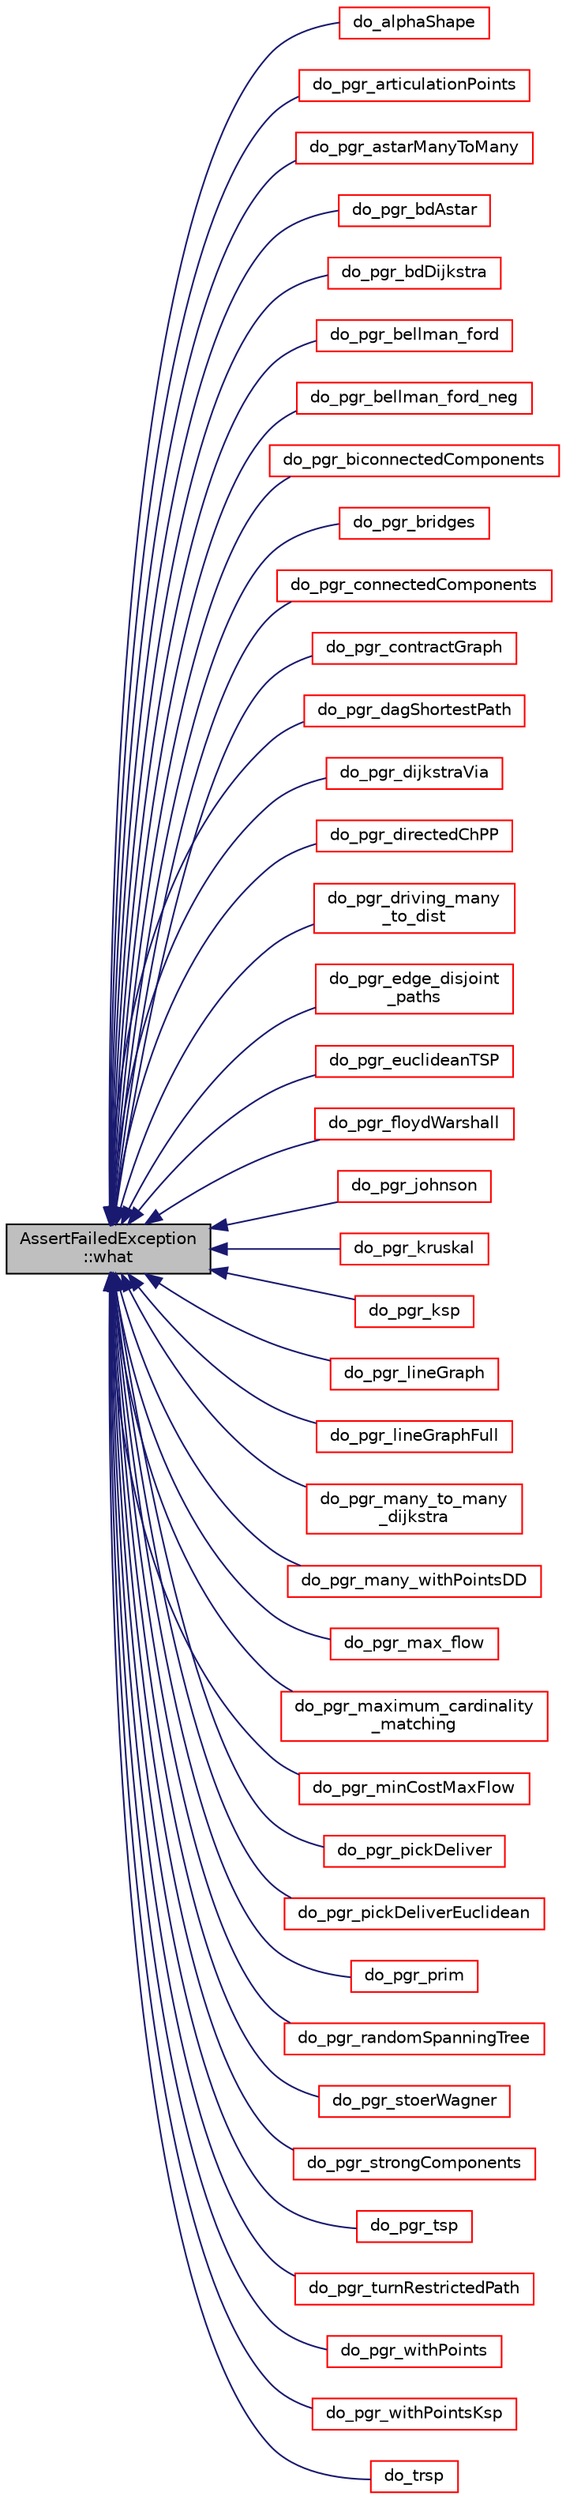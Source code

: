 digraph "AssertFailedException::what"
{
  edge [fontname="Helvetica",fontsize="10",labelfontname="Helvetica",labelfontsize="10"];
  node [fontname="Helvetica",fontsize="10",shape=record];
  rankdir="LR";
  Node5 [label="AssertFailedException\l::what",height=0.2,width=0.4,color="black", fillcolor="grey75", style="filled", fontcolor="black"];
  Node5 -> Node6 [dir="back",color="midnightblue",fontsize="10",style="solid",fontname="Helvetica"];
  Node6 [label="do_alphaShape",height=0.2,width=0.4,color="red", fillcolor="white", style="filled",URL="$alphaShape__driver_8h.html#a214d4604e7618e742c292fea966712c7"];
  Node5 -> Node9 [dir="back",color="midnightblue",fontsize="10",style="solid",fontname="Helvetica"];
  Node9 [label="do_pgr_articulationPoints",height=0.2,width=0.4,color="red", fillcolor="white", style="filled",URL="$articulationPoints__driver_8h.html#a5044a6a446563f721c2e07a2e890d666"];
  Node5 -> Node12 [dir="back",color="midnightblue",fontsize="10",style="solid",fontname="Helvetica"];
  Node12 [label="do_pgr_astarManyToMany",height=0.2,width=0.4,color="red", fillcolor="white", style="filled",URL="$astar__driver_8h.html#a9d704ded9944c8b035f5f37e42e587cb"];
  Node5 -> Node15 [dir="back",color="midnightblue",fontsize="10",style="solid",fontname="Helvetica"];
  Node15 [label="do_pgr_bdAstar",height=0.2,width=0.4,color="red", fillcolor="white", style="filled",URL="$bdAstar__driver_8h.html#aaa83efe9d05a08432a2f0bff6fd8ccd0"];
  Node5 -> Node18 [dir="back",color="midnightblue",fontsize="10",style="solid",fontname="Helvetica"];
  Node18 [label="do_pgr_bdDijkstra",height=0.2,width=0.4,color="red", fillcolor="white", style="filled",URL="$bdDijkstra__driver_8h.html#a3130ae6176d30a4071dd3293517df04b"];
  Node5 -> Node21 [dir="back",color="midnightblue",fontsize="10",style="solid",fontname="Helvetica"];
  Node21 [label="do_pgr_bellman_ford",height=0.2,width=0.4,color="red", fillcolor="white", style="filled",URL="$bellman__ford__driver_8h.html#a5eb504d4fc7f6f04ff82b652a8eed767"];
  Node5 -> Node24 [dir="back",color="midnightblue",fontsize="10",style="solid",fontname="Helvetica"];
  Node24 [label="do_pgr_bellman_ford_neg",height=0.2,width=0.4,color="red", fillcolor="white", style="filled",URL="$bellman__ford__neg__driver_8h.html#ad2e8ba9a3b8e851eddb877d124d4c44c"];
  Node5 -> Node27 [dir="back",color="midnightblue",fontsize="10",style="solid",fontname="Helvetica"];
  Node27 [label="do_pgr_biconnectedComponents",height=0.2,width=0.4,color="red", fillcolor="white", style="filled",URL="$biconnectedComponents__driver_8h.html#a5a3919fa760c4bc29bead7d2c62a38ae"];
  Node5 -> Node30 [dir="back",color="midnightblue",fontsize="10",style="solid",fontname="Helvetica"];
  Node30 [label="do_pgr_bridges",height=0.2,width=0.4,color="red", fillcolor="white", style="filled",URL="$bridges__driver_8h.html#a54edc68b39cf4ff4c4bb2f33caa041e6"];
  Node5 -> Node33 [dir="back",color="midnightblue",fontsize="10",style="solid",fontname="Helvetica"];
  Node33 [label="do_pgr_connectedComponents",height=0.2,width=0.4,color="red", fillcolor="white", style="filled",URL="$connectedComponents__driver_8h.html#a4b23a520345aee0b7607e13a6aa037f2"];
  Node5 -> Node36 [dir="back",color="midnightblue",fontsize="10",style="solid",fontname="Helvetica"];
  Node36 [label="do_pgr_contractGraph",height=0.2,width=0.4,color="red", fillcolor="white", style="filled",URL="$contractGraph__driver_8h.html#a20a03b3811bd108cfc729e9e22a92591"];
  Node5 -> Node39 [dir="back",color="midnightblue",fontsize="10",style="solid",fontname="Helvetica"];
  Node39 [label="do_pgr_dagShortestPath",height=0.2,width=0.4,color="red", fillcolor="white", style="filled",URL="$dagShortestPath__driver_8h.html#af75ff8989dec243a6a194cb5c4d31727"];
  Node5 -> Node42 [dir="back",color="midnightblue",fontsize="10",style="solid",fontname="Helvetica"];
  Node42 [label="do_pgr_dijkstraVia",height=0.2,width=0.4,color="red", fillcolor="white", style="filled",URL="$dijkstraVia__driver_8h.html#a65bae4bd90fab026ee5f54f17655e776"];
  Node5 -> Node45 [dir="back",color="midnightblue",fontsize="10",style="solid",fontname="Helvetica"];
  Node45 [label="do_pgr_directedChPP",height=0.2,width=0.4,color="red", fillcolor="white", style="filled",URL="$directedChPP__driver_8h.html#ab8d9c0e3fcfcc59b1de51dfdf2d073fc"];
  Node5 -> Node48 [dir="back",color="midnightblue",fontsize="10",style="solid",fontname="Helvetica"];
  Node48 [label="do_pgr_driving_many\l_to_dist",height=0.2,width=0.4,color="red", fillcolor="white", style="filled",URL="$drivedist__driver_8h.html#a1e65fbf0a2804179d6164355030a560f"];
  Node5 -> Node51 [dir="back",color="midnightblue",fontsize="10",style="solid",fontname="Helvetica"];
  Node51 [label="do_pgr_edge_disjoint\l_paths",height=0.2,width=0.4,color="red", fillcolor="white", style="filled",URL="$edge__disjoint__paths__driver_8h.html#a44000649b71427312743cf85eae0a6b0"];
  Node5 -> Node54 [dir="back",color="midnightblue",fontsize="10",style="solid",fontname="Helvetica"];
  Node54 [label="do_pgr_euclideanTSP",height=0.2,width=0.4,color="red", fillcolor="white", style="filled",URL="$euclideanTSP__driver_8h.html#af4e1f6c629941d5e714aedc3855e839e"];
  Node5 -> Node57 [dir="back",color="midnightblue",fontsize="10",style="solid",fontname="Helvetica"];
  Node57 [label="do_pgr_floydWarshall",height=0.2,width=0.4,color="red", fillcolor="white", style="filled",URL="$floydWarshall__driver_8h.html#ab17ad1485c10f4ae85789cd1ba05abdd"];
  Node5 -> Node60 [dir="back",color="midnightblue",fontsize="10",style="solid",fontname="Helvetica"];
  Node60 [label="do_pgr_johnson",height=0.2,width=0.4,color="red", fillcolor="white", style="filled",URL="$johnson__driver_8h.html#a4703daa6b2bebc5f8690e6b518ec8466"];
  Node5 -> Node63 [dir="back",color="midnightblue",fontsize="10",style="solid",fontname="Helvetica"];
  Node63 [label="do_pgr_kruskal",height=0.2,width=0.4,color="red", fillcolor="white", style="filled",URL="$kruskal__driver_8h.html#aee07f349a646c93efb63eb22f510c632"];
  Node5 -> Node66 [dir="back",color="midnightblue",fontsize="10",style="solid",fontname="Helvetica"];
  Node66 [label="do_pgr_ksp",height=0.2,width=0.4,color="red", fillcolor="white", style="filled",URL="$ksp__driver_8h.html#a0fdd4a3e42a7ba0199d94cbf1058dd28"];
  Node5 -> Node69 [dir="back",color="midnightblue",fontsize="10",style="solid",fontname="Helvetica"];
  Node69 [label="do_pgr_lineGraph",height=0.2,width=0.4,color="red", fillcolor="white", style="filled",URL="$lineGraph__driver_8h.html#aed22d07d954513deba5cbcc08896c73d"];
  Node5 -> Node72 [dir="back",color="midnightblue",fontsize="10",style="solid",fontname="Helvetica"];
  Node72 [label="do_pgr_lineGraphFull",height=0.2,width=0.4,color="red", fillcolor="white", style="filled",URL="$lineGraphFull__driver_8h.html#a57485b710953574affd8850ea4e509e9"];
  Node5 -> Node75 [dir="back",color="midnightblue",fontsize="10",style="solid",fontname="Helvetica"];
  Node75 [label="do_pgr_many_to_many\l_dijkstra",height=0.2,width=0.4,color="red", fillcolor="white", style="filled",URL="$dijkstra__driver_8h.html#a7632002dbc92c191f16181769635f393"];
  Node5 -> Node78 [dir="back",color="midnightblue",fontsize="10",style="solid",fontname="Helvetica"];
  Node78 [label="do_pgr_many_withPointsDD",height=0.2,width=0.4,color="red", fillcolor="white", style="filled",URL="$withPoints__dd__driver_8h.html#a9072c7cdc9f6a0533c81fce96a11f580"];
  Node5 -> Node81 [dir="back",color="midnightblue",fontsize="10",style="solid",fontname="Helvetica"];
  Node81 [label="do_pgr_max_flow",height=0.2,width=0.4,color="red", fillcolor="white", style="filled",URL="$max__flow__driver_8h.html#a1fe35eb229126a6c0299c02d245a6401"];
  Node5 -> Node84 [dir="back",color="midnightblue",fontsize="10",style="solid",fontname="Helvetica"];
  Node84 [label="do_pgr_maximum_cardinality\l_matching",height=0.2,width=0.4,color="red", fillcolor="white", style="filled",URL="$maximum__cardinality__matching__driver_8h.html#abc7db995e49936b0fba01aafa0951b1d"];
  Node5 -> Node87 [dir="back",color="midnightblue",fontsize="10",style="solid",fontname="Helvetica"];
  Node87 [label="do_pgr_minCostMaxFlow",height=0.2,width=0.4,color="red", fillcolor="white", style="filled",URL="$minCostMaxFlow__driver_8h.html#acd74794505635d387a4eebe8eb657bad"];
  Node5 -> Node90 [dir="back",color="midnightblue",fontsize="10",style="solid",fontname="Helvetica"];
  Node90 [label="do_pgr_pickDeliver",height=0.2,width=0.4,color="red", fillcolor="white", style="filled",URL="$pickDeliver__driver_8h.html#a06ef15d03d851e390ca5c6572fc92091"];
  Node5 -> Node93 [dir="back",color="midnightblue",fontsize="10",style="solid",fontname="Helvetica"];
  Node93 [label="do_pgr_pickDeliverEuclidean",height=0.2,width=0.4,color="red", fillcolor="white", style="filled",URL="$pickDeliverEuclidean__driver_8h.html#a53635cc50e8e7d8107be4bbee505b3f7"];
  Node5 -> Node96 [dir="back",color="midnightblue",fontsize="10",style="solid",fontname="Helvetica"];
  Node96 [label="do_pgr_prim",height=0.2,width=0.4,color="red", fillcolor="white", style="filled",URL="$prim__driver_8h.html#afe194ae196674430cbad700f04f260bd"];
  Node5 -> Node99 [dir="back",color="midnightblue",fontsize="10",style="solid",fontname="Helvetica"];
  Node99 [label="do_pgr_randomSpanningTree",height=0.2,width=0.4,color="red", fillcolor="white", style="filled",URL="$randomSpanningTree__driver_8h.html#aff2fec7737d2fae3f0248be44bbbb4f8"];
  Node5 -> Node102 [dir="back",color="midnightblue",fontsize="10",style="solid",fontname="Helvetica"];
  Node102 [label="do_pgr_stoerWagner",height=0.2,width=0.4,color="red", fillcolor="white", style="filled",URL="$stoerWagner__driver_8h.html#ace6dcba77f5caac0c1bf464c0d5d6060"];
  Node5 -> Node105 [dir="back",color="midnightblue",fontsize="10",style="solid",fontname="Helvetica"];
  Node105 [label="do_pgr_strongComponents",height=0.2,width=0.4,color="red", fillcolor="white", style="filled",URL="$strongComponents__driver_8h.html#a7f9041dbe45b9f72d7a42e6ed3a311ac"];
  Node5 -> Node108 [dir="back",color="midnightblue",fontsize="10",style="solid",fontname="Helvetica"];
  Node108 [label="do_pgr_tsp",height=0.2,width=0.4,color="red", fillcolor="white", style="filled",URL="$TSP__driver_8h.html#af0938bea88cf9303e4085f0b6cb2ec29"];
  Node5 -> Node111 [dir="back",color="midnightblue",fontsize="10",style="solid",fontname="Helvetica"];
  Node111 [label="do_pgr_turnRestrictedPath",height=0.2,width=0.4,color="red", fillcolor="white", style="filled",URL="$turnRestrictedPath__driver_8h.html#a4d73fa921412c3dadebf6b5894cc2f11"];
  Node5 -> Node114 [dir="back",color="midnightblue",fontsize="10",style="solid",fontname="Helvetica"];
  Node114 [label="do_pgr_withPoints",height=0.2,width=0.4,color="red", fillcolor="white", style="filled",URL="$withPoints__driver_8h.html#a21c2758706c9735f75143b96fe93defd"];
  Node5 -> Node117 [dir="back",color="midnightblue",fontsize="10",style="solid",fontname="Helvetica"];
  Node117 [label="do_pgr_withPointsKsp",height=0.2,width=0.4,color="red", fillcolor="white", style="filled",URL="$withPoints__ksp__driver_8h.html#ad523d2aea4f9d3d885f6b23b835a660a"];
  Node5 -> Node120 [dir="back",color="midnightblue",fontsize="10",style="solid",fontname="Helvetica"];
  Node120 [label="do_trsp",height=0.2,width=0.4,color="red", fillcolor="white", style="filled",URL="$trsp__driver_8h.html#add2f6bfeba454f45dc4c47d13723563c"];
}
